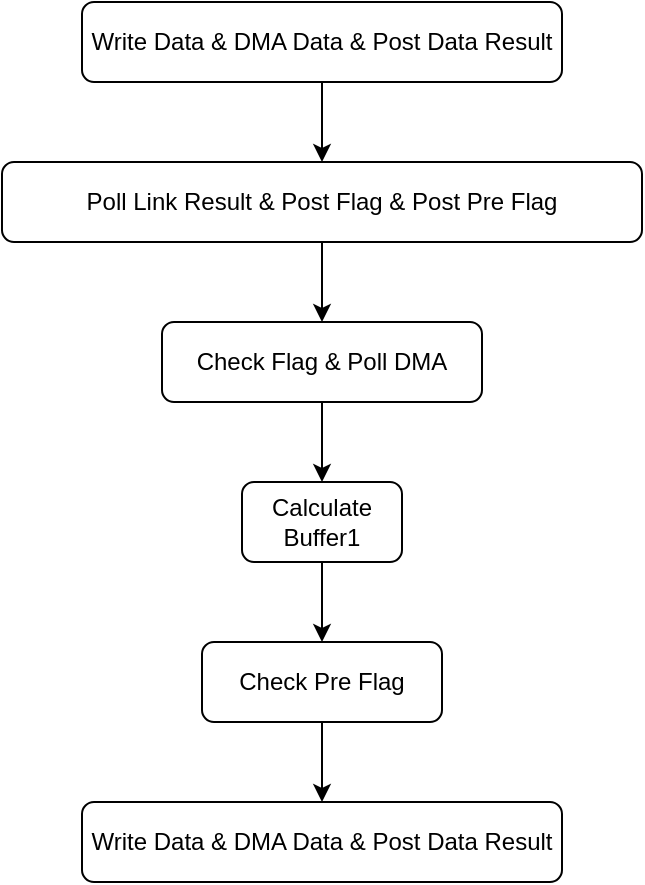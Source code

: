 <mxfile version="22.1.21" type="github">
  <diagram name="Page-1" id="pQDI-3YU36X5-vxIq4Wm">
    <mxGraphModel dx="2074" dy="1146" grid="1" gridSize="10" guides="1" tooltips="1" connect="1" arrows="1" fold="1" page="1" pageScale="1" pageWidth="850" pageHeight="1100" math="0" shadow="0">
      <root>
        <mxCell id="0" />
        <mxCell id="1" parent="0" />
        <mxCell id="q0-yKl4WDKozAoiYpjiN-4" value="" style="edgeStyle=orthogonalEdgeStyle;rounded=0;orthogonalLoop=1;jettySize=auto;html=1;" edge="1" parent="1" source="q0-yKl4WDKozAoiYpjiN-1" target="q0-yKl4WDKozAoiYpjiN-2">
          <mxGeometry relative="1" as="geometry" />
        </mxCell>
        <mxCell id="q0-yKl4WDKozAoiYpjiN-1" value="Write Data &amp;amp; DMA Data &amp;amp; Post Data Result" style="rounded=1;whiteSpace=wrap;html=1;" vertex="1" parent="1">
          <mxGeometry x="160" y="120" width="240" height="40" as="geometry" />
        </mxCell>
        <mxCell id="q0-yKl4WDKozAoiYpjiN-5" value="" style="edgeStyle=orthogonalEdgeStyle;rounded=0;orthogonalLoop=1;jettySize=auto;html=1;" edge="1" parent="1" source="q0-yKl4WDKozAoiYpjiN-2" target="q0-yKl4WDKozAoiYpjiN-3">
          <mxGeometry relative="1" as="geometry" />
        </mxCell>
        <mxCell id="q0-yKl4WDKozAoiYpjiN-2" value="Poll Link Result &amp;amp; Post Flag &amp;amp; Post Pre Flag" style="rounded=1;whiteSpace=wrap;html=1;" vertex="1" parent="1">
          <mxGeometry x="120" y="200" width="320" height="40" as="geometry" />
        </mxCell>
        <mxCell id="q0-yKl4WDKozAoiYpjiN-9" value="" style="edgeStyle=orthogonalEdgeStyle;rounded=0;orthogonalLoop=1;jettySize=auto;html=1;" edge="1" parent="1" source="q0-yKl4WDKozAoiYpjiN-3" target="q0-yKl4WDKozAoiYpjiN-6">
          <mxGeometry relative="1" as="geometry" />
        </mxCell>
        <mxCell id="q0-yKl4WDKozAoiYpjiN-3" value="Check Flag &amp;amp; Poll DMA" style="rounded=1;whiteSpace=wrap;html=1;" vertex="1" parent="1">
          <mxGeometry x="200" y="280" width="160" height="40" as="geometry" />
        </mxCell>
        <mxCell id="q0-yKl4WDKozAoiYpjiN-8" value="" style="edgeStyle=orthogonalEdgeStyle;rounded=0;orthogonalLoop=1;jettySize=auto;html=1;" edge="1" parent="1" source="q0-yKl4WDKozAoiYpjiN-6" target="q0-yKl4WDKozAoiYpjiN-7">
          <mxGeometry relative="1" as="geometry" />
        </mxCell>
        <mxCell id="q0-yKl4WDKozAoiYpjiN-6" value="Calculate Buffer1" style="rounded=1;whiteSpace=wrap;html=1;" vertex="1" parent="1">
          <mxGeometry x="240" y="360" width="80" height="40" as="geometry" />
        </mxCell>
        <mxCell id="q0-yKl4WDKozAoiYpjiN-11" value="" style="edgeStyle=orthogonalEdgeStyle;rounded=0;orthogonalLoop=1;jettySize=auto;html=1;" edge="1" parent="1" source="q0-yKl4WDKozAoiYpjiN-7" target="q0-yKl4WDKozAoiYpjiN-10">
          <mxGeometry relative="1" as="geometry" />
        </mxCell>
        <mxCell id="q0-yKl4WDKozAoiYpjiN-7" value="Check Pre Flag" style="rounded=1;whiteSpace=wrap;html=1;" vertex="1" parent="1">
          <mxGeometry x="220" y="440" width="120" height="40" as="geometry" />
        </mxCell>
        <mxCell id="q0-yKl4WDKozAoiYpjiN-10" value="Write Data &amp;amp; DMA Data &amp;amp; Post Data Result" style="rounded=1;whiteSpace=wrap;html=1;" vertex="1" parent="1">
          <mxGeometry x="160" y="520" width="240" height="40" as="geometry" />
        </mxCell>
      </root>
    </mxGraphModel>
  </diagram>
</mxfile>
